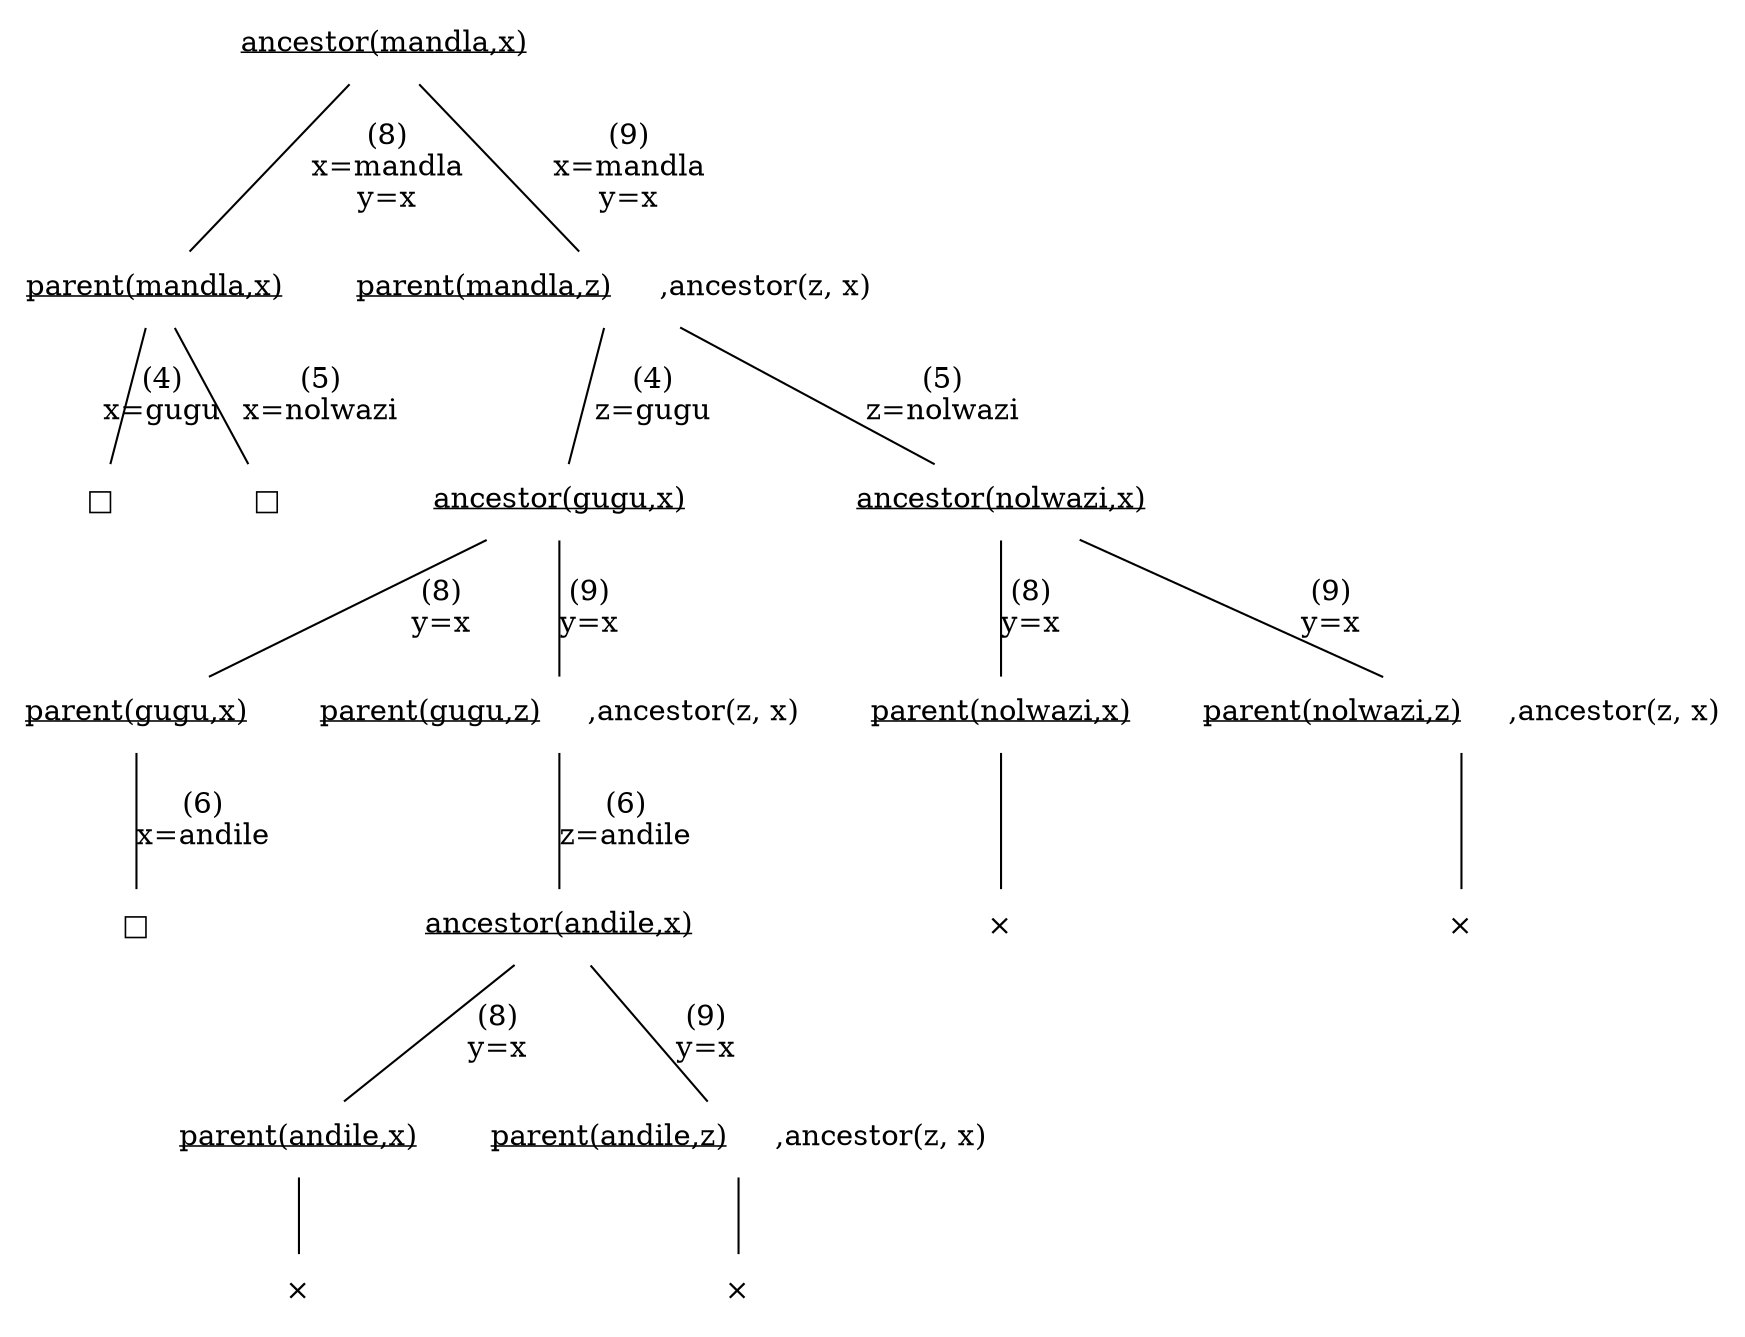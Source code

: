 digraph G {
    splines="FALSE";

    r [label=<<u>ancestor(mandla,x)</u>> shape=none]
    r1 [label=<<u>parent(mandla,x)</u>> shape=none]
    r2 [label=<<u>parent(mandla,z)</u>     ,ancestor(z, x)> shape=none]
    r21 [label=<<u>ancestor(gugu,x)</u>> shape=none]
    r211 [label=<<u>parent(gugu,x)</u>> shape=none]
    r212 [label=<<u>parent(gugu,z)</u>     ,ancestor(z, x)> shape=none]
    r2121 [label=<<u>ancestor(andile,x)</u>> shape=none]
    r21211 [label=<<u>parent(andile,x)</u>> shape=none]
    r21212 [label=<<u>parent(andile,z)</u>     ,ancestor(z, x)> shape=none]
    r22 [label=<<u>ancestor(nolwazi,x)</u>> shape=none]
    r221 [label=<<u>parent(nolwazi,x)</u>> shape=none]
    r222 [label=<<u>parent(nolwazi,z)</u>     ,ancestor(z, x)> shape=none]

    r->r1 [label="(8)\nx=mandla\ny=x" arrowhead=none]
    r->r2 [label="(9)\nx=mandla\ny=x" arrowhead=none]
    r2->r21 [label="(4)\nz=gugu" arrowhead=none]
    r21->r211 [label="(8)\ny=x" arrowhead=none]
    r21->r212 [label="(9)\ny=x" arrowhead=none]
    r212->r2121 [label="(6)\nz=andile" arrowhead=none]
    r2121->r21211 [label="(8)\ny=x" arrowhead=none]
    r2121->r21212 [label="(9)\ny=x" arrowhead=none]
    r2->r22 [label="(5)\nz=nolwazi" arrowhead=none]
    r22->r221 [label="(8)\ny=x" arrowhead=none]
    r22->r222 [label="(9)\ny=x" arrowhead=none]

    r11box [label=□ shape=none]
    r12box [label=□ shape=none]
    r1 -> r11box [label="(4)\nx=gugu" arrowhead=none]
    r1 -> r12box [label="(5)\nx=nolwazi"arrowhead=none]
    r221cross [label=× shape=none]
    r211box [label=□ shape=none]
    r211 -> r211box [label="(6)\nx=andile" arrowhead=none]
    r21211cross [label=× shape=none]
    r21211 -> r21211cross [arrowhead=none]
    r21212cross [label=× shape=none]
    r21212 -> r21212cross [arrowhead=none]
    r221cross [label=× shape=none]
    r221 -> r221cross [arrowhead=none]
    r222cross [label=× shape=none]
    r222 -> r222cross [arrowhead=none]
}